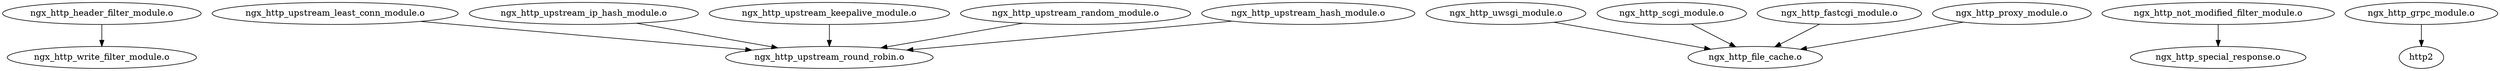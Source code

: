 digraph G {
"ngx_http_header_filter_module.o" -> "ngx_http_write_filter_module.o"
"ngx_http_upstream_least_conn_module.o" -> "ngx_http_upstream_round_robin.o"
"ngx_http_upstream_ip_hash_module.o" -> "ngx_http_upstream_round_robin.o"
"ngx_http_uwsgi_module.o" -> "ngx_http_file_cache.o"
"ngx_http_upstream_keepalive_module.o" -> "ngx_http_upstream_round_robin.o"
"ngx_http_not_modified_filter_module.o" -> "ngx_http_special_response.o"
"ngx_http_grpc_module.o" -> "http2"
"ngx_http_scgi_module.o" -> "ngx_http_file_cache.o"
"ngx_http_fastcgi_module.o" -> "ngx_http_file_cache.o"
"ngx_http_upstream_random_module.o" -> "ngx_http_upstream_round_robin.o"
"ngx_http_proxy_module.o" -> "ngx_http_file_cache.o"
"ngx_http_upstream_hash_module.o" -> "ngx_http_upstream_round_robin.o"
}